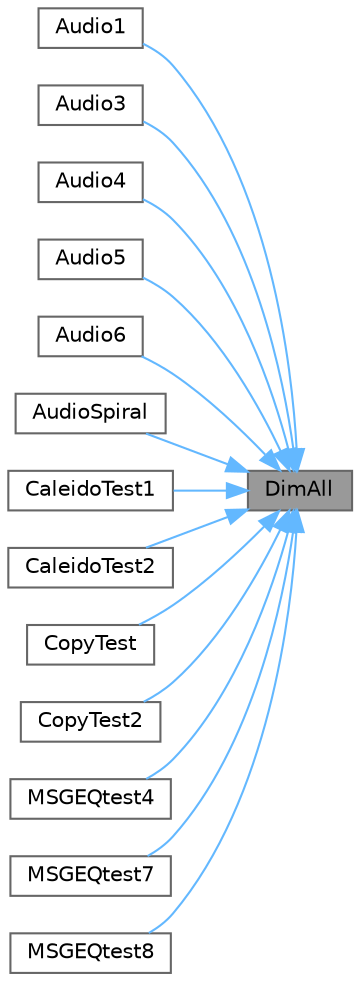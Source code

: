 digraph "DimAll"
{
 // INTERACTIVE_SVG=YES
 // LATEX_PDF_SIZE
  bgcolor="transparent";
  edge [fontname=Helvetica,fontsize=10,labelfontname=Helvetica,labelfontsize=10];
  node [fontname=Helvetica,fontsize=10,shape=box,height=0.2,width=0.4];
  rankdir="RL";
  Node1 [id="Node000001",label="DimAll",height=0.2,width=0.4,color="gray40", fillcolor="grey60", style="filled", fontcolor="black",tooltip=" "];
  Node1 -> Node2 [id="edge1_Node000001_Node000002",dir="back",color="steelblue1",style="solid",tooltip=" "];
  Node2 [id="Node000002",label="Audio1",height=0.2,width=0.4,color="grey40", fillcolor="white", style="filled",URL="$d6/d43/funky_8cpp_a1b20f1474772f15832d6ab79538ffcbb.html#a1b20f1474772f15832d6ab79538ffcbb",tooltip=" "];
  Node1 -> Node3 [id="edge2_Node000001_Node000003",dir="back",color="steelblue1",style="solid",tooltip=" "];
  Node3 [id="Node000003",label="Audio3",height=0.2,width=0.4,color="grey40", fillcolor="white", style="filled",URL="$d6/d43/funky_8cpp_a4b8e27b9a194ec6a26457cd177a9e8bd.html#a4b8e27b9a194ec6a26457cd177a9e8bd",tooltip=" "];
  Node1 -> Node4 [id="edge3_Node000001_Node000004",dir="back",color="steelblue1",style="solid",tooltip=" "];
  Node4 [id="Node000004",label="Audio4",height=0.2,width=0.4,color="grey40", fillcolor="white", style="filled",URL="$d6/d43/funky_8cpp_a8bd580304508631cbfb5bffe1c5e7183.html#a8bd580304508631cbfb5bffe1c5e7183",tooltip=" "];
  Node1 -> Node5 [id="edge4_Node000001_Node000005",dir="back",color="steelblue1",style="solid",tooltip=" "];
  Node5 [id="Node000005",label="Audio5",height=0.2,width=0.4,color="grey40", fillcolor="white", style="filled",URL="$d6/d43/funky_8cpp_a6c59b4cf86cf7c63e9e149e1844a895f.html#a6c59b4cf86cf7c63e9e149e1844a895f",tooltip=" "];
  Node1 -> Node6 [id="edge5_Node000001_Node000006",dir="back",color="steelblue1",style="solid",tooltip=" "];
  Node6 [id="Node000006",label="Audio6",height=0.2,width=0.4,color="grey40", fillcolor="white", style="filled",URL="$d6/d43/funky_8cpp_a709497aa76c13ff5c3f4e48fcadf36a1.html#a709497aa76c13ff5c3f4e48fcadf36a1",tooltip=" "];
  Node1 -> Node7 [id="edge6_Node000001_Node000007",dir="back",color="steelblue1",style="solid",tooltip=" "];
  Node7 [id="Node000007",label="AudioSpiral",height=0.2,width=0.4,color="grey40", fillcolor="white", style="filled",URL="$d6/d43/funky_8cpp_a0f67f9b271ed1e5229bb12140d5b134e.html#a0f67f9b271ed1e5229bb12140d5b134e",tooltip=" "];
  Node1 -> Node8 [id="edge7_Node000001_Node000008",dir="back",color="steelblue1",style="solid",tooltip=" "];
  Node8 [id="Node000008",label="CaleidoTest1",height=0.2,width=0.4,color="grey40", fillcolor="white", style="filled",URL="$d6/d43/funky_8cpp_a7796e21bcdbcd4ffbe6c5a1b6cea7e3e.html#a7796e21bcdbcd4ffbe6c5a1b6cea7e3e",tooltip=" "];
  Node1 -> Node9 [id="edge8_Node000001_Node000009",dir="back",color="steelblue1",style="solid",tooltip=" "];
  Node9 [id="Node000009",label="CaleidoTest2",height=0.2,width=0.4,color="grey40", fillcolor="white", style="filled",URL="$d6/d43/funky_8cpp_a7a5898f5562b8614fc663c1b232db3dd.html#a7a5898f5562b8614fc663c1b232db3dd",tooltip=" "];
  Node1 -> Node10 [id="edge9_Node000001_Node000010",dir="back",color="steelblue1",style="solid",tooltip=" "];
  Node10 [id="Node000010",label="CopyTest",height=0.2,width=0.4,color="grey40", fillcolor="white", style="filled",URL="$d6/d43/funky_8cpp_a0c46364f3e960b88919bb91640696701.html#a0c46364f3e960b88919bb91640696701",tooltip=" "];
  Node1 -> Node11 [id="edge10_Node000001_Node000011",dir="back",color="steelblue1",style="solid",tooltip=" "];
  Node11 [id="Node000011",label="CopyTest2",height=0.2,width=0.4,color="grey40", fillcolor="white", style="filled",URL="$d6/d43/funky_8cpp_a153c213a97380a3977c9764848778a50.html#a153c213a97380a3977c9764848778a50",tooltip=" "];
  Node1 -> Node12 [id="edge11_Node000001_Node000012",dir="back",color="steelblue1",style="solid",tooltip=" "];
  Node12 [id="Node000012",label="MSGEQtest4",height=0.2,width=0.4,color="grey40", fillcolor="white", style="filled",URL="$d6/d43/funky_8cpp_a637016c89ebaea7b1dfe50a19a7145de.html#a637016c89ebaea7b1dfe50a19a7145de",tooltip=" "];
  Node1 -> Node13 [id="edge12_Node000001_Node000013",dir="back",color="steelblue1",style="solid",tooltip=" "];
  Node13 [id="Node000013",label="MSGEQtest7",height=0.2,width=0.4,color="grey40", fillcolor="white", style="filled",URL="$d6/d43/funky_8cpp_a64119518b389bf1484bcd401c013e039.html#a64119518b389bf1484bcd401c013e039",tooltip=" "];
  Node1 -> Node14 [id="edge13_Node000001_Node000014",dir="back",color="steelblue1",style="solid",tooltip=" "];
  Node14 [id="Node000014",label="MSGEQtest8",height=0.2,width=0.4,color="grey40", fillcolor="white", style="filled",URL="$d6/d43/funky_8cpp_a6251e0905eca458baff9f37b5fe909c2.html#a6251e0905eca458baff9f37b5fe909c2",tooltip=" "];
}
